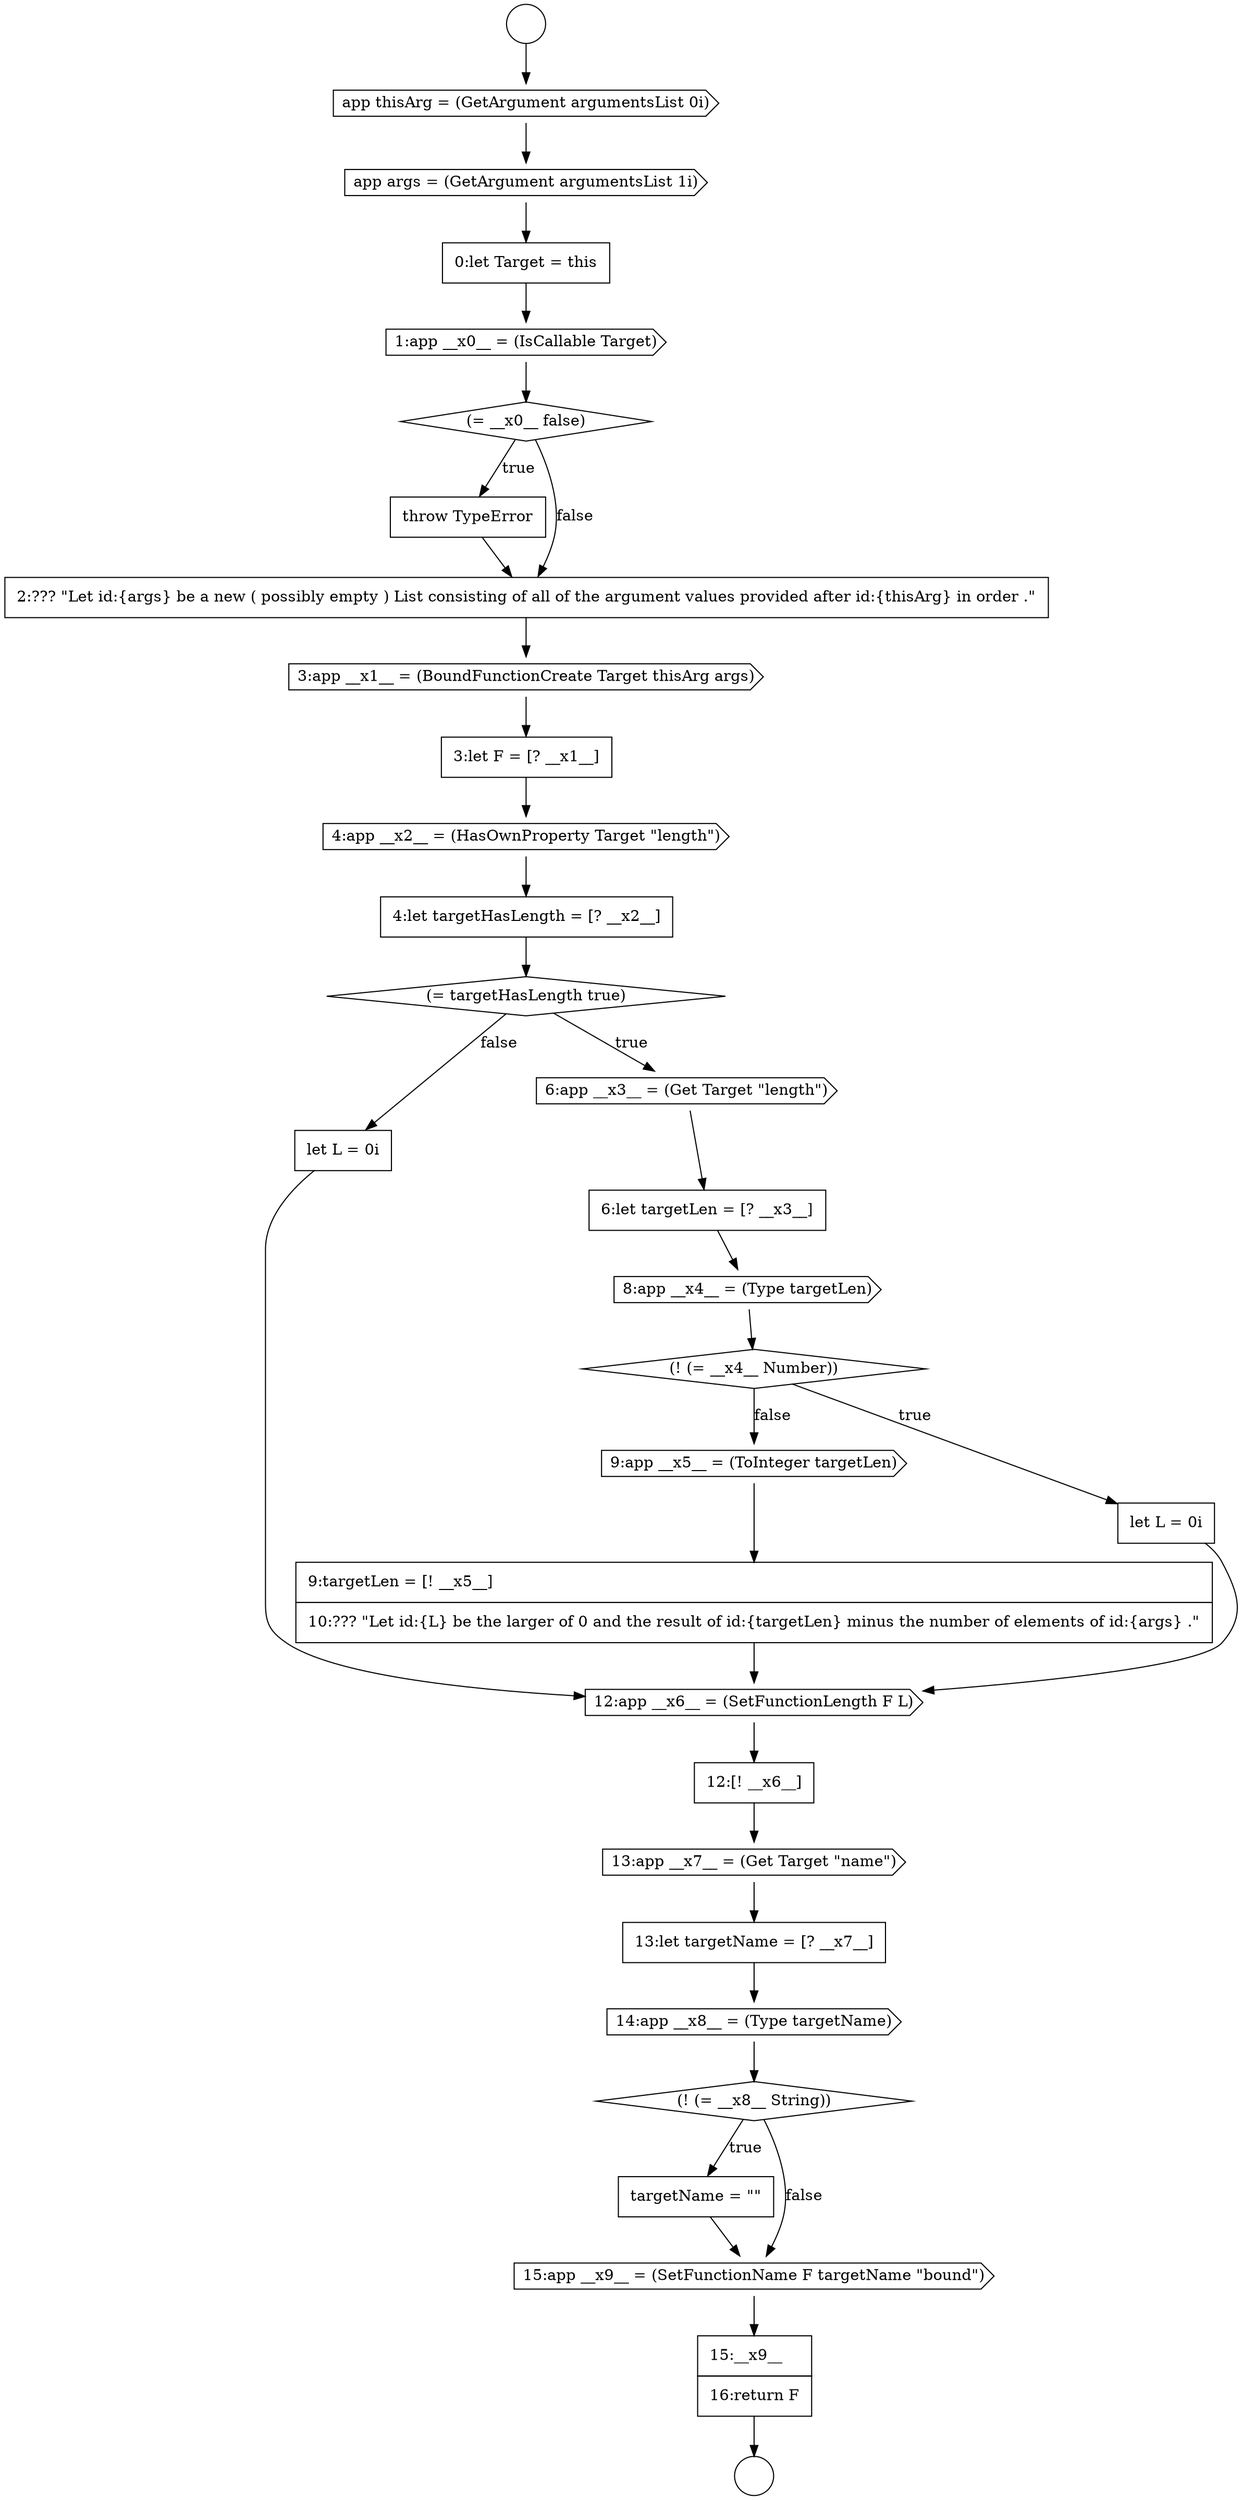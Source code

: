 digraph {
  node12714 [shape=cds, label=<<font color="black">12:app __x6__ = (SetFunctionLength F L)</font>> color="black" fillcolor="white" style=filled]
  node12693 [shape=circle label=" " color="black" fillcolor="white" style=filled]
  node12705 [shape=diamond, label=<<font color="black">(= targetHasLength true)</font>> color="black" fillcolor="white" style=filled]
  node12696 [shape=none, margin=0, label=<<font color="black">
    <table border="0" cellborder="1" cellspacing="0" cellpadding="10">
      <tr><td align="left">0:let Target = this</td></tr>
    </table>
  </font>> color="black" fillcolor="white" style=filled]
  node12716 [shape=cds, label=<<font color="black">13:app __x7__ = (Get Target &quot;name&quot;)</font>> color="black" fillcolor="white" style=filled]
  node12720 [shape=none, margin=0, label=<<font color="black">
    <table border="0" cellborder="1" cellspacing="0" cellpadding="10">
      <tr><td align="left">targetName = &quot;&quot;</td></tr>
    </table>
  </font>> color="black" fillcolor="white" style=filled]
  node12722 [shape=none, margin=0, label=<<font color="black">
    <table border="0" cellborder="1" cellspacing="0" cellpadding="10">
      <tr><td align="left">15:__x9__</td></tr>
      <tr><td align="left">16:return F</td></tr>
    </table>
  </font>> color="black" fillcolor="white" style=filled]
  node12698 [shape=diamond, label=<<font color="black">(= __x0__ false)</font>> color="black" fillcolor="white" style=filled]
  node12711 [shape=cds, label=<<font color="black">9:app __x5__ = (ToInteger targetLen)</font>> color="black" fillcolor="white" style=filled]
  node12702 [shape=none, margin=0, label=<<font color="black">
    <table border="0" cellborder="1" cellspacing="0" cellpadding="10">
      <tr><td align="left">3:let F = [? __x1__]</td></tr>
    </table>
  </font>> color="black" fillcolor="white" style=filled]
  node12707 [shape=none, margin=0, label=<<font color="black">
    <table border="0" cellborder="1" cellspacing="0" cellpadding="10">
      <tr><td align="left">6:let targetLen = [? __x3__]</td></tr>
    </table>
  </font>> color="black" fillcolor="white" style=filled]
  node12717 [shape=none, margin=0, label=<<font color="black">
    <table border="0" cellborder="1" cellspacing="0" cellpadding="10">
      <tr><td align="left">13:let targetName = [? __x7__]</td></tr>
    </table>
  </font>> color="black" fillcolor="white" style=filled]
  node12694 [shape=cds, label=<<font color="black">app thisArg = (GetArgument argumentsList 0i)</font>> color="black" fillcolor="white" style=filled]
  node12710 [shape=none, margin=0, label=<<font color="black">
    <table border="0" cellborder="1" cellspacing="0" cellpadding="10">
      <tr><td align="left">let L = 0i</td></tr>
    </table>
  </font>> color="black" fillcolor="white" style=filled]
  node12721 [shape=cds, label=<<font color="black">15:app __x9__ = (SetFunctionName F targetName &quot;bound&quot;)</font>> color="black" fillcolor="white" style=filled]
  node12699 [shape=none, margin=0, label=<<font color="black">
    <table border="0" cellborder="1" cellspacing="0" cellpadding="10">
      <tr><td align="left">throw TypeError</td></tr>
    </table>
  </font>> color="black" fillcolor="white" style=filled]
  node12718 [shape=cds, label=<<font color="black">14:app __x8__ = (Type targetName)</font>> color="black" fillcolor="white" style=filled]
  node12713 [shape=none, margin=0, label=<<font color="black">
    <table border="0" cellborder="1" cellspacing="0" cellpadding="10">
      <tr><td align="left">let L = 0i</td></tr>
    </table>
  </font>> color="black" fillcolor="white" style=filled]
  node12706 [shape=cds, label=<<font color="black">6:app __x3__ = (Get Target &quot;length&quot;)</font>> color="black" fillcolor="white" style=filled]
  node12703 [shape=cds, label=<<font color="black">4:app __x2__ = (HasOwnProperty Target &quot;length&quot;)</font>> color="black" fillcolor="white" style=filled]
  node12700 [shape=none, margin=0, label=<<font color="black">
    <table border="0" cellborder="1" cellspacing="0" cellpadding="10">
      <tr><td align="left">2:??? &quot;Let id:{args} be a new ( possibly empty ) List consisting of all of the argument values provided after id:{thisArg} in order .&quot;</td></tr>
    </table>
  </font>> color="black" fillcolor="white" style=filled]
  node12715 [shape=none, margin=0, label=<<font color="black">
    <table border="0" cellborder="1" cellspacing="0" cellpadding="10">
      <tr><td align="left">12:[! __x6__]</td></tr>
    </table>
  </font>> color="black" fillcolor="white" style=filled]
  node12692 [shape=circle label=" " color="black" fillcolor="white" style=filled]
  node12709 [shape=diamond, label=<<font color="black">(! (= __x4__ Number))</font>> color="black" fillcolor="white" style=filled]
  node12704 [shape=none, margin=0, label=<<font color="black">
    <table border="0" cellborder="1" cellspacing="0" cellpadding="10">
      <tr><td align="left">4:let targetHasLength = [? __x2__]</td></tr>
    </table>
  </font>> color="black" fillcolor="white" style=filled]
  node12719 [shape=diamond, label=<<font color="black">(! (= __x8__ String))</font>> color="black" fillcolor="white" style=filled]
  node12712 [shape=none, margin=0, label=<<font color="black">
    <table border="0" cellborder="1" cellspacing="0" cellpadding="10">
      <tr><td align="left">9:targetLen = [! __x5__]</td></tr>
      <tr><td align="left">10:??? &quot;Let id:{L} be the larger of 0 and the result of id:{targetLen} minus the number of elements of id:{args} .&quot;</td></tr>
    </table>
  </font>> color="black" fillcolor="white" style=filled]
  node12697 [shape=cds, label=<<font color="black">1:app __x0__ = (IsCallable Target)</font>> color="black" fillcolor="white" style=filled]
  node12708 [shape=cds, label=<<font color="black">8:app __x4__ = (Type targetLen)</font>> color="black" fillcolor="white" style=filled]
  node12701 [shape=cds, label=<<font color="black">3:app __x1__ = (BoundFunctionCreate Target thisArg args)</font>> color="black" fillcolor="white" style=filled]
  node12695 [shape=cds, label=<<font color="black">app args = (GetArgument argumentsList 1i)</font>> color="black" fillcolor="white" style=filled]
  node12697 -> node12698 [ color="black"]
  node12717 -> node12718 [ color="black"]
  node12715 -> node12716 [ color="black"]
  node12720 -> node12721 [ color="black"]
  node12710 -> node12714 [ color="black"]
  node12696 -> node12697 [ color="black"]
  node12722 -> node12693 [ color="black"]
  node12703 -> node12704 [ color="black"]
  node12711 -> node12712 [ color="black"]
  node12692 -> node12694 [ color="black"]
  node12713 -> node12714 [ color="black"]
  node12706 -> node12707 [ color="black"]
  node12709 -> node12710 [label=<<font color="black">true</font>> color="black"]
  node12709 -> node12711 [label=<<font color="black">false</font>> color="black"]
  node12702 -> node12703 [ color="black"]
  node12707 -> node12708 [ color="black"]
  node12698 -> node12699 [label=<<font color="black">true</font>> color="black"]
  node12698 -> node12700 [label=<<font color="black">false</font>> color="black"]
  node12699 -> node12700 [ color="black"]
  node12695 -> node12696 [ color="black"]
  node12704 -> node12705 [ color="black"]
  node12719 -> node12720 [label=<<font color="black">true</font>> color="black"]
  node12719 -> node12721 [label=<<font color="black">false</font>> color="black"]
  node12701 -> node12702 [ color="black"]
  node12718 -> node12719 [ color="black"]
  node12716 -> node12717 [ color="black"]
  node12721 -> node12722 [ color="black"]
  node12708 -> node12709 [ color="black"]
  node12700 -> node12701 [ color="black"]
  node12694 -> node12695 [ color="black"]
  node12712 -> node12714 [ color="black"]
  node12705 -> node12706 [label=<<font color="black">true</font>> color="black"]
  node12705 -> node12713 [label=<<font color="black">false</font>> color="black"]
  node12714 -> node12715 [ color="black"]
}
